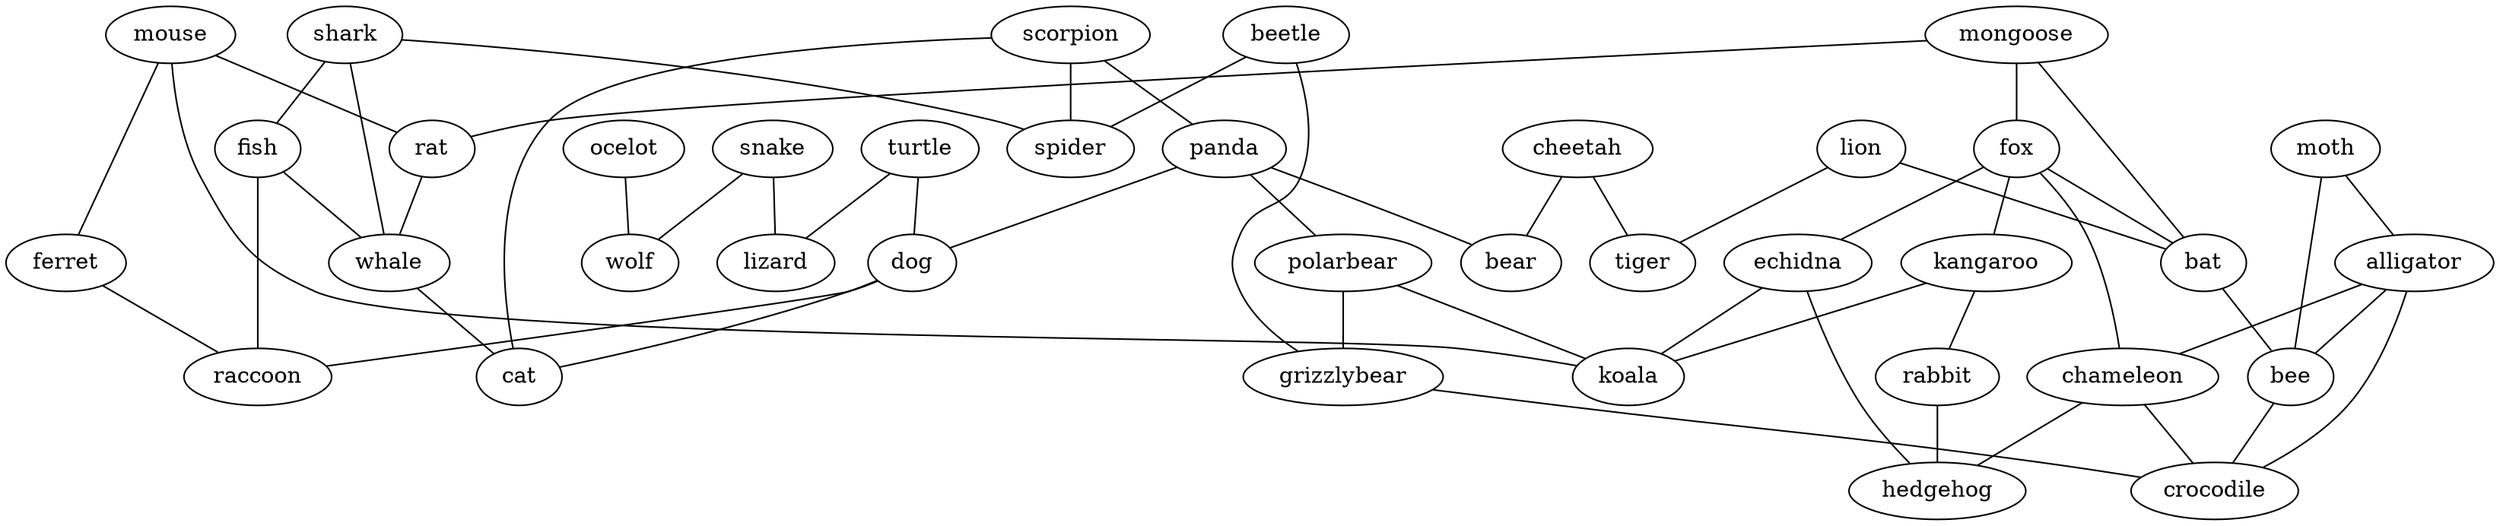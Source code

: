 strict graph G {
turtle;
shark;
moth;
mongoose;
lion;
ocelot;
beetle;
alligator;
mouse;
scorpion;
fox;
panda;
cheetah;
fish;
rat;
polarbear;
grizzlybear;
chameleon;
kangaroo;
bear;
spider;
tiger;
ferret;
echidna;
snake;
rabbit;
whale;
bat;
bee;
crocodile;
dog;
cat;
lizard;
wolf;
raccoon;
koala;
hedgehog;
turtle -- lizard  [weight=1];
turtle -- dog  [weight=1];
shark -- whale  [weight=1];
shark -- fish  [weight=1];
shark -- spider  [weight=1];
moth -- alligator  [weight=1];
moth -- bee  [weight=1];
mongoose -- rat  [weight=1];
mongoose -- fox  [weight=1];
mongoose -- bat  [weight=1];
lion -- tiger  [weight=1];
lion -- bat  [weight=1];
ocelot -- wolf  [weight=1];
beetle -- grizzlybear  [weight=1];
beetle -- spider  [weight=1];
alligator -- crocodile  [weight=1];
alligator -- chameleon  [weight=1];
alligator -- bee  [weight=1];
mouse -- koala  [weight=1];
mouse -- ferret  [weight=1];
mouse -- rat  [weight=1];
scorpion -- panda  [weight=1];
scorpion -- spider  [weight=1];
scorpion -- cat  [weight=1];
fox -- bat  [weight=1];
fox -- chameleon  [weight=1];
fox -- kangaroo  [weight=1];
fox -- echidna  [weight=1];
panda -- dog  [weight=1];
panda -- bear  [weight=1];
panda -- polarbear  [weight=1];
cheetah -- tiger  [weight=1];
cheetah -- bear  [weight=1];
fish -- raccoon  [weight=1];
fish -- whale  [weight=1];
rat -- whale  [weight=1];
polarbear -- koala  [weight=1];
polarbear -- grizzlybear  [weight=1];
grizzlybear -- crocodile  [weight=1];
chameleon -- crocodile  [weight=1];
chameleon -- hedgehog  [weight=1];
kangaroo -- koala  [weight=1];
kangaroo -- rabbit  [weight=1];
ferret -- raccoon  [weight=1];
echidna -- koala  [weight=1];
echidna -- hedgehog  [weight=1];
snake -- lizard  [weight=1];
snake -- wolf  [weight=1];
rabbit -- hedgehog  [weight=1];
whale -- cat  [weight=1];
bat -- bee  [weight=1];
bee -- crocodile  [weight=1];
dog -- cat  [weight=1];
dog -- raccoon  [weight=1];
}
